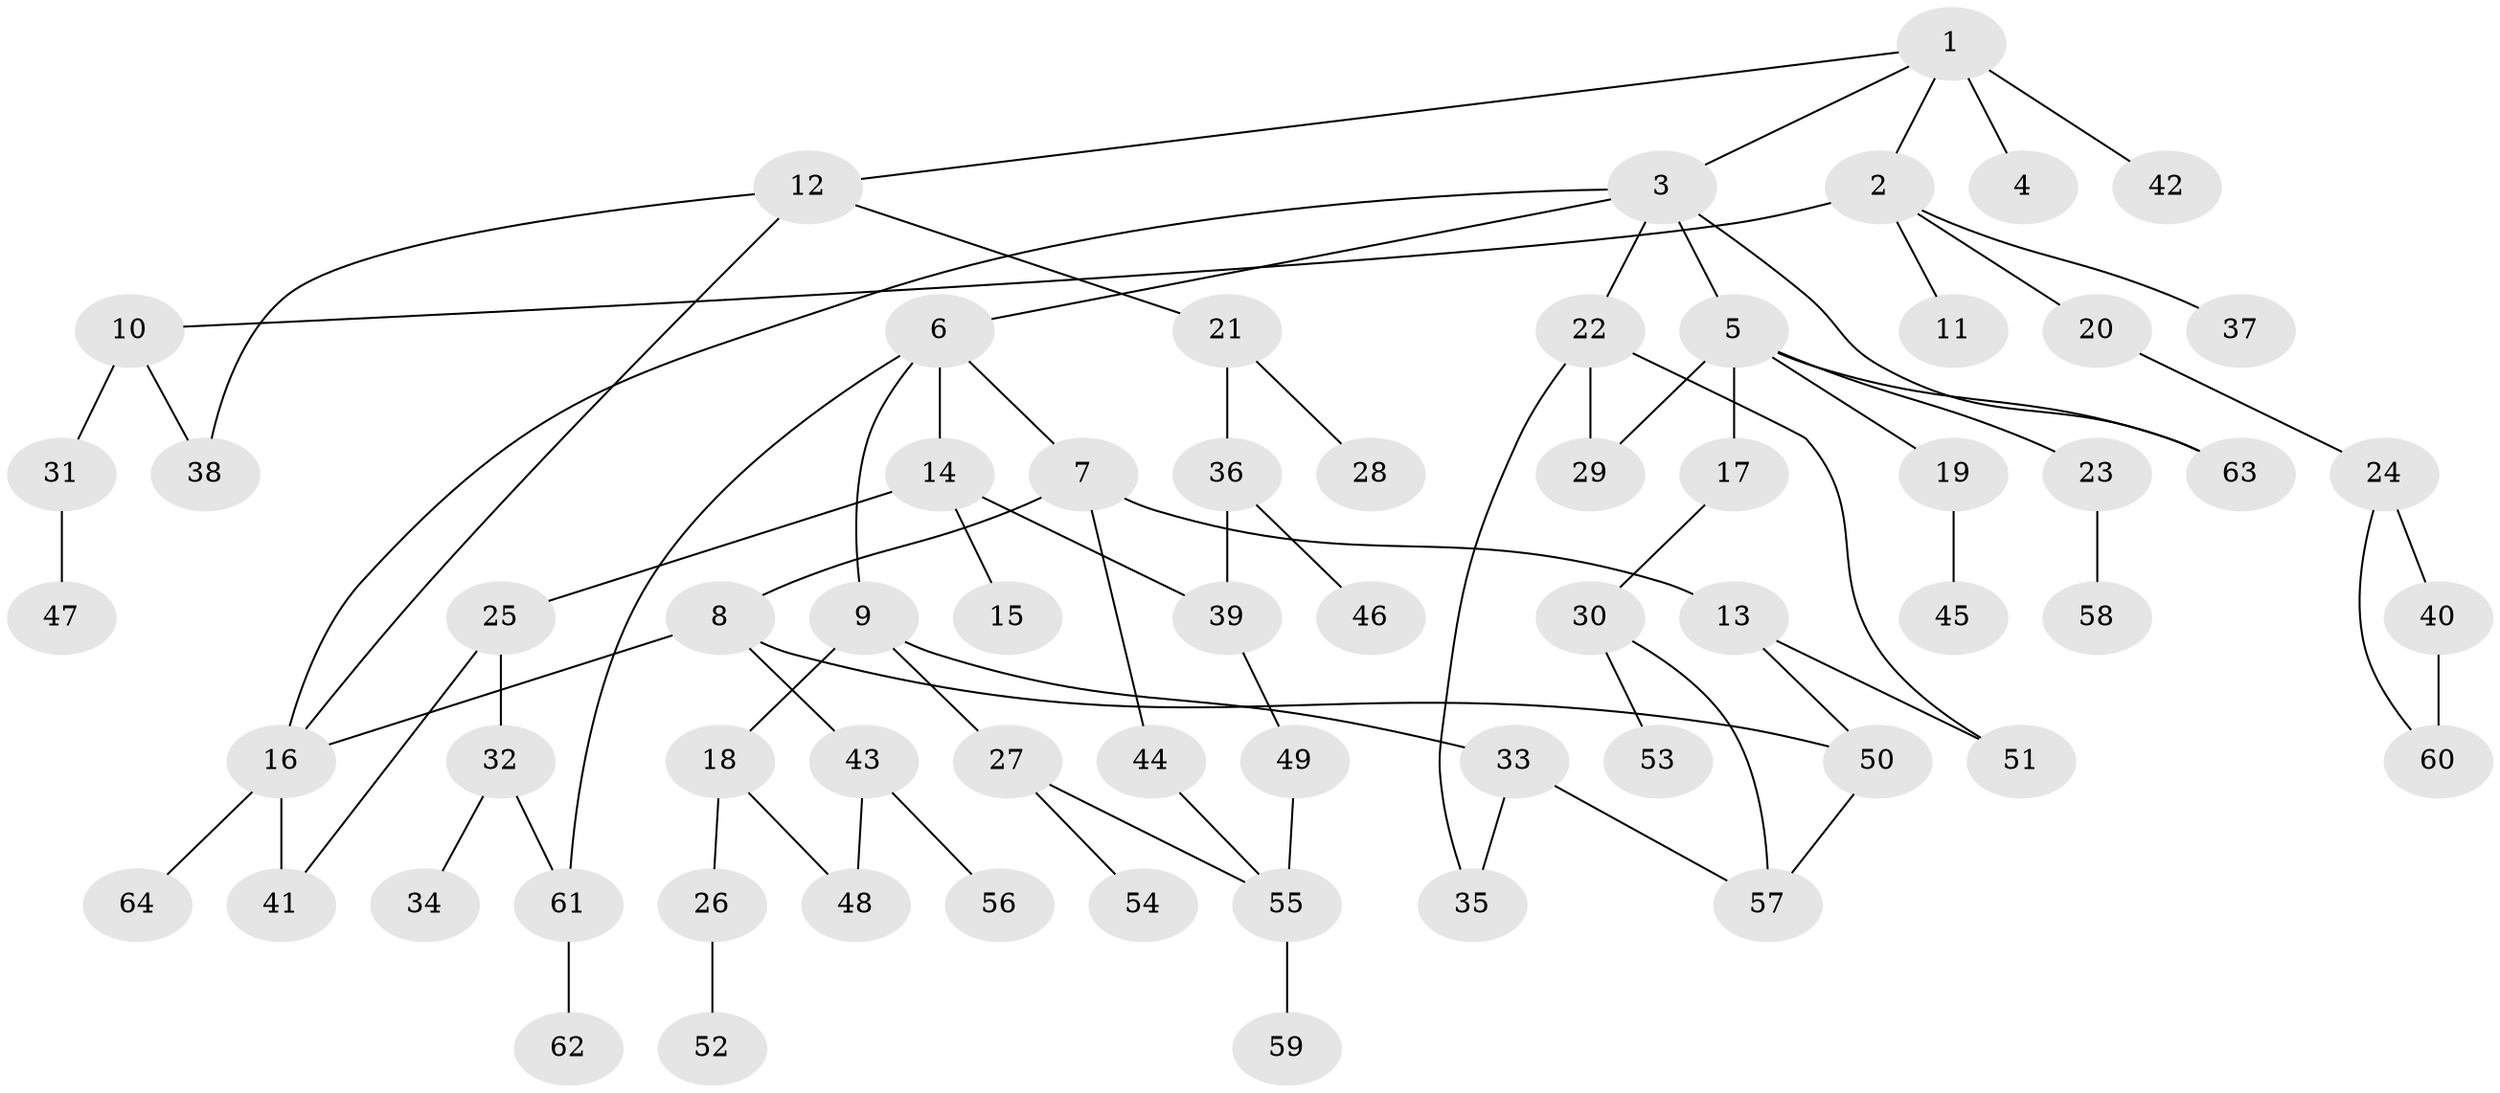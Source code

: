 // original degree distribution, {5: 0.056, 2: 0.248, 7: 0.008, 4: 0.112, 1: 0.4, 3: 0.16, 6: 0.016}
// Generated by graph-tools (version 1.1) at 2025/34/03/09/25 02:34:17]
// undirected, 64 vertices, 80 edges
graph export_dot {
graph [start="1"]
  node [color=gray90,style=filled];
  1;
  2;
  3;
  4;
  5;
  6;
  7;
  8;
  9;
  10;
  11;
  12;
  13;
  14;
  15;
  16;
  17;
  18;
  19;
  20;
  21;
  22;
  23;
  24;
  25;
  26;
  27;
  28;
  29;
  30;
  31;
  32;
  33;
  34;
  35;
  36;
  37;
  38;
  39;
  40;
  41;
  42;
  43;
  44;
  45;
  46;
  47;
  48;
  49;
  50;
  51;
  52;
  53;
  54;
  55;
  56;
  57;
  58;
  59;
  60;
  61;
  62;
  63;
  64;
  1 -- 2 [weight=1.0];
  1 -- 3 [weight=1.0];
  1 -- 4 [weight=1.0];
  1 -- 12 [weight=1.0];
  1 -- 42 [weight=2.0];
  2 -- 10 [weight=1.0];
  2 -- 11 [weight=1.0];
  2 -- 20 [weight=1.0];
  2 -- 37 [weight=1.0];
  3 -- 5 [weight=1.0];
  3 -- 6 [weight=1.0];
  3 -- 16 [weight=1.0];
  3 -- 22 [weight=1.0];
  3 -- 63 [weight=1.0];
  5 -- 17 [weight=1.0];
  5 -- 19 [weight=1.0];
  5 -- 23 [weight=1.0];
  5 -- 29 [weight=1.0];
  5 -- 63 [weight=1.0];
  6 -- 7 [weight=1.0];
  6 -- 9 [weight=1.0];
  6 -- 14 [weight=2.0];
  6 -- 61 [weight=1.0];
  7 -- 8 [weight=1.0];
  7 -- 13 [weight=1.0];
  7 -- 44 [weight=1.0];
  8 -- 16 [weight=1.0];
  8 -- 43 [weight=1.0];
  8 -- 50 [weight=1.0];
  9 -- 18 [weight=1.0];
  9 -- 27 [weight=1.0];
  9 -- 33 [weight=1.0];
  10 -- 31 [weight=1.0];
  10 -- 38 [weight=1.0];
  12 -- 16 [weight=1.0];
  12 -- 21 [weight=1.0];
  12 -- 38 [weight=1.0];
  13 -- 50 [weight=1.0];
  13 -- 51 [weight=1.0];
  14 -- 15 [weight=1.0];
  14 -- 25 [weight=1.0];
  14 -- 39 [weight=1.0];
  16 -- 41 [weight=2.0];
  16 -- 64 [weight=1.0];
  17 -- 30 [weight=1.0];
  18 -- 26 [weight=1.0];
  18 -- 48 [weight=1.0];
  19 -- 45 [weight=1.0];
  20 -- 24 [weight=1.0];
  21 -- 28 [weight=1.0];
  21 -- 36 [weight=1.0];
  22 -- 29 [weight=1.0];
  22 -- 35 [weight=1.0];
  22 -- 51 [weight=1.0];
  23 -- 58 [weight=1.0];
  24 -- 40 [weight=1.0];
  24 -- 60 [weight=1.0];
  25 -- 32 [weight=3.0];
  25 -- 41 [weight=1.0];
  26 -- 52 [weight=1.0];
  27 -- 54 [weight=1.0];
  27 -- 55 [weight=1.0];
  30 -- 53 [weight=1.0];
  30 -- 57 [weight=1.0];
  31 -- 47 [weight=1.0];
  32 -- 34 [weight=1.0];
  32 -- 61 [weight=1.0];
  33 -- 35 [weight=1.0];
  33 -- 57 [weight=1.0];
  36 -- 39 [weight=1.0];
  36 -- 46 [weight=1.0];
  39 -- 49 [weight=1.0];
  40 -- 60 [weight=2.0];
  43 -- 48 [weight=1.0];
  43 -- 56 [weight=1.0];
  44 -- 55 [weight=1.0];
  49 -- 55 [weight=1.0];
  50 -- 57 [weight=1.0];
  55 -- 59 [weight=1.0];
  61 -- 62 [weight=1.0];
}
